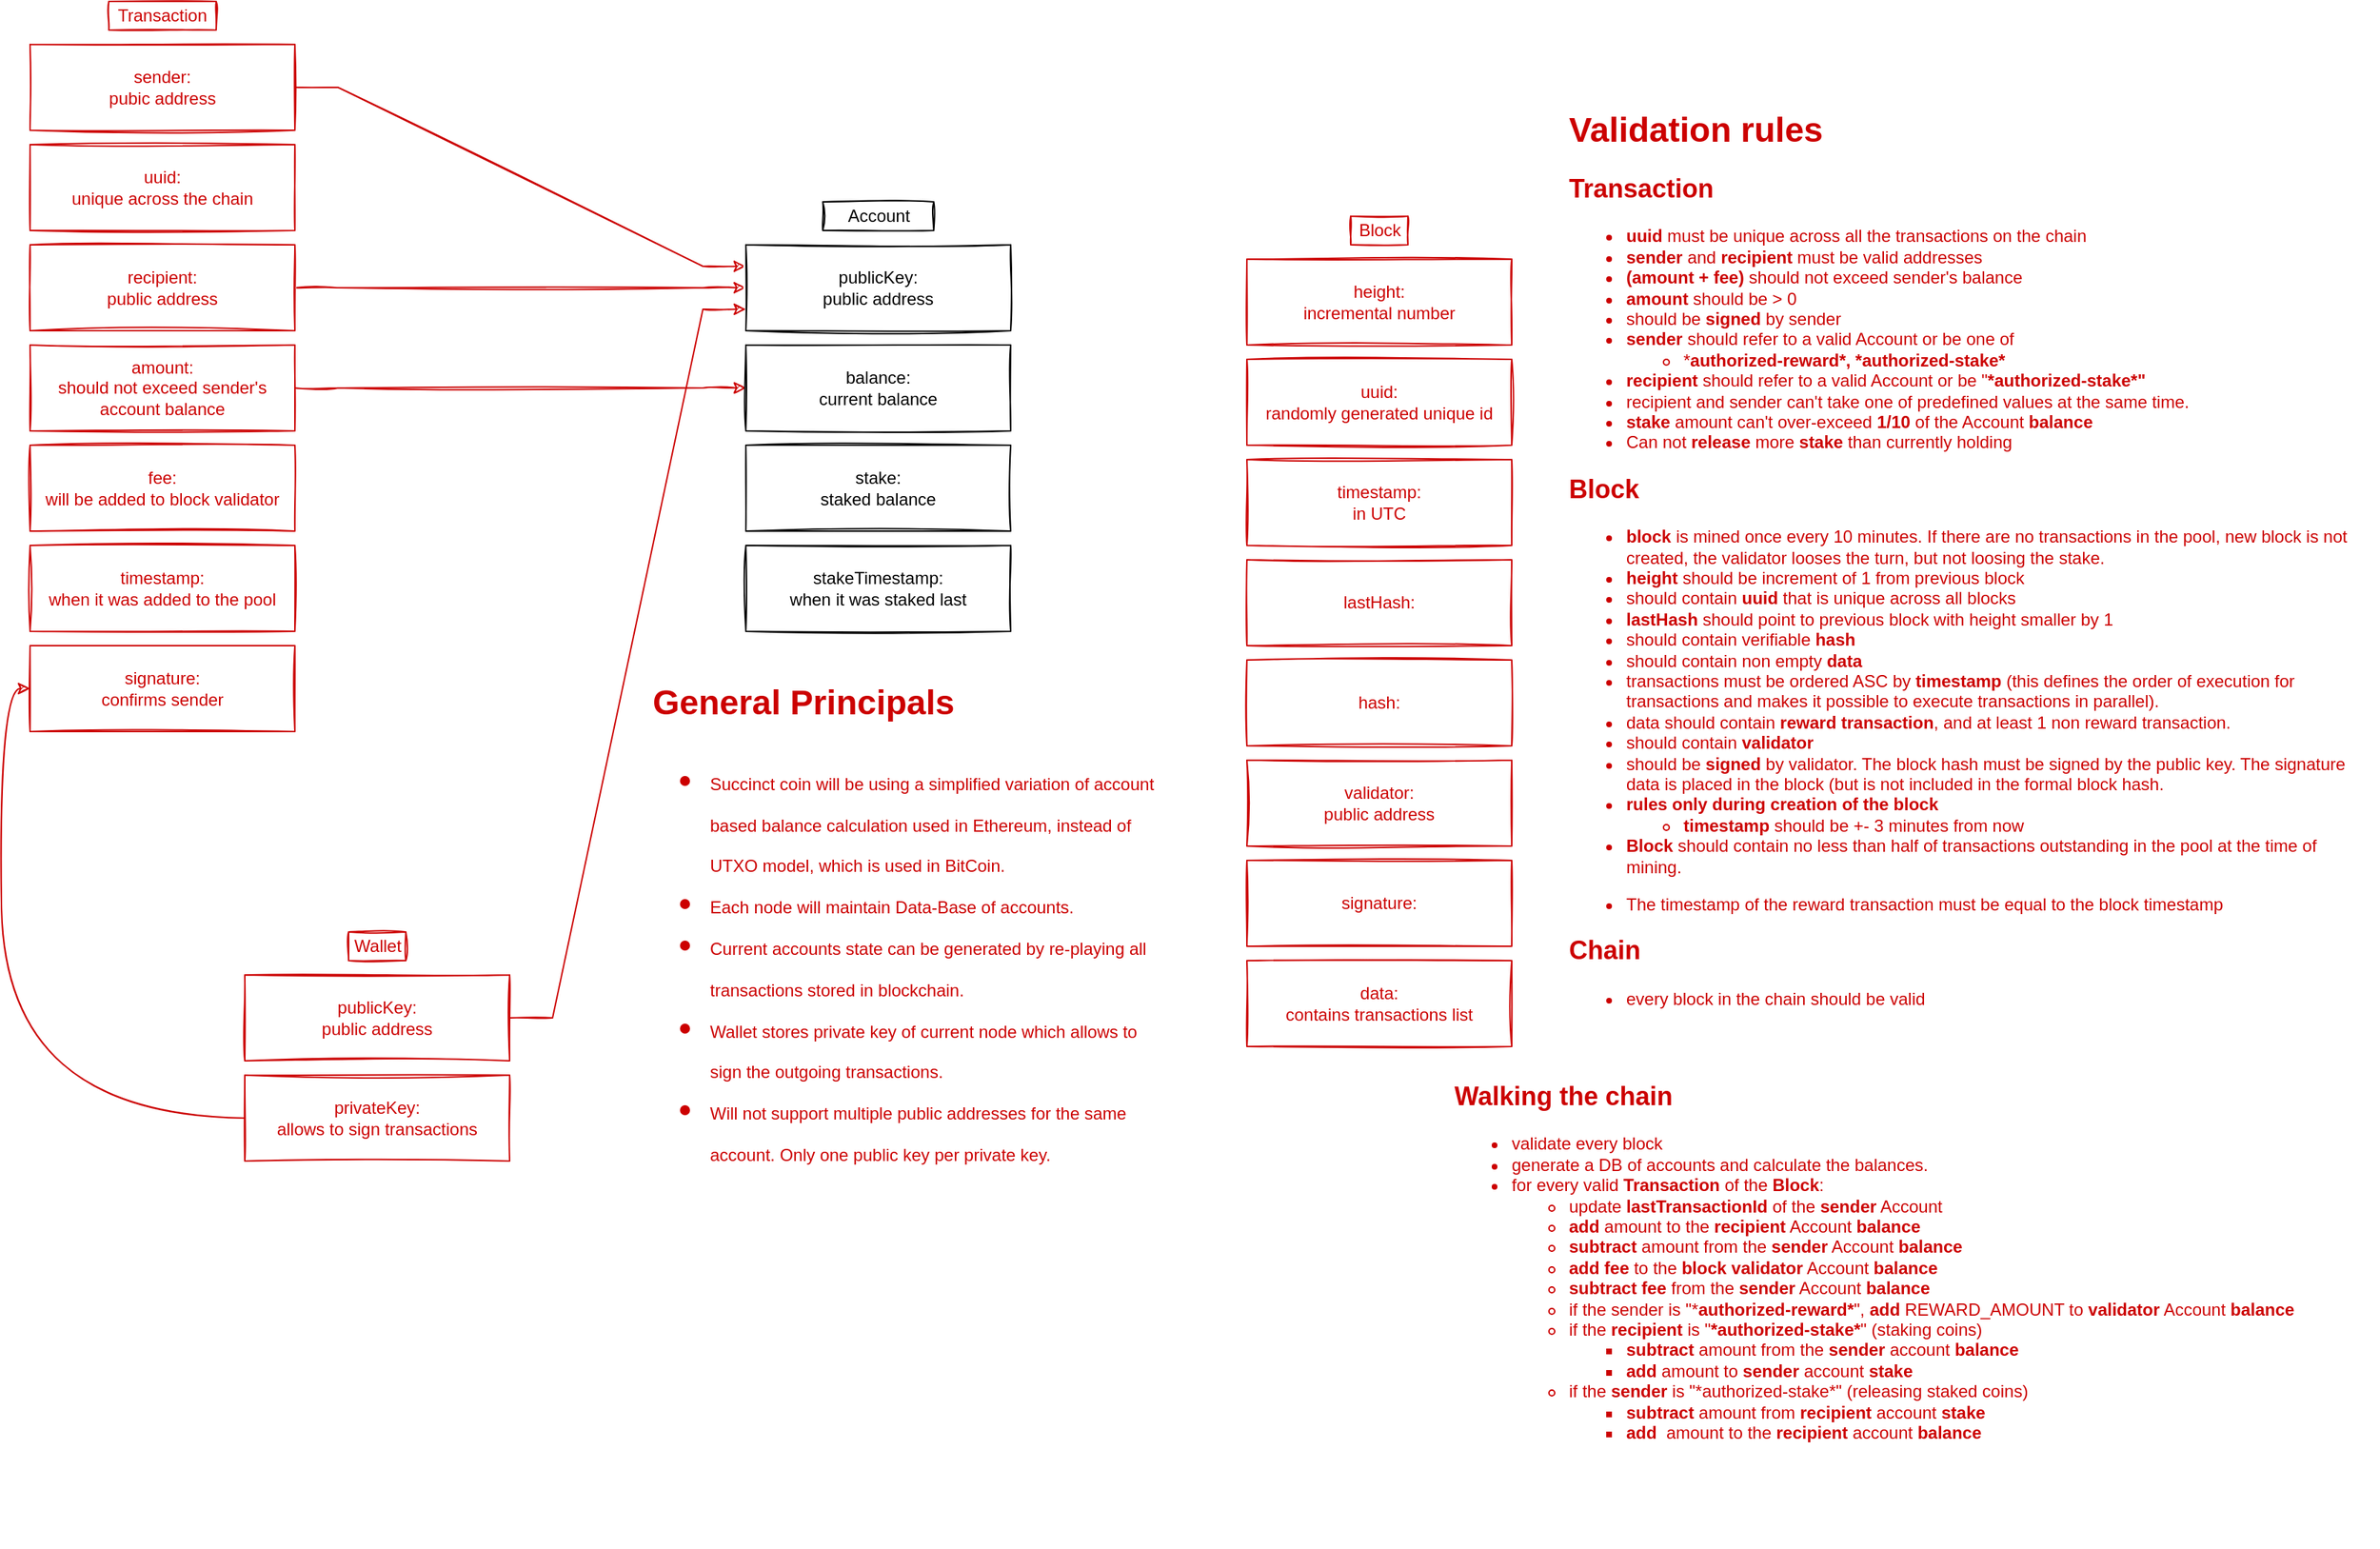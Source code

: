 <mxfile version="13.5.3" type="github">
  <diagram id="UOPjFhgSH-NBCn5mMsvi" name="Page-1">
    <mxGraphModel dx="1240" dy="803" grid="1" gridSize="10" guides="1" tooltips="1" connect="1" arrows="1" fold="1" page="1" pageScale="1" pageWidth="850" pageHeight="1100" math="0" shadow="0">
      <root>
        <mxCell id="0" />
        <mxCell id="1" parent="0" />
        <mxCell id="68P404522QT9SfdU48aJ-20" style="edgeStyle=entityRelationEdgeStyle;rounded=0;sketch=1;orthogonalLoop=1;jettySize=auto;html=1;entryX=0;entryY=0.25;entryDx=0;entryDy=0;strokeColor=#CC0000;fontColor=#CC0000;" parent="1" source="68P404522QT9SfdU48aJ-1" target="68P404522QT9SfdU48aJ-11" edge="1">
          <mxGeometry relative="1" as="geometry" />
        </mxCell>
        <mxCell id="68P404522QT9SfdU48aJ-1" value="sender:&lt;br&gt;pubic address" style="rounded=0;whiteSpace=wrap;html=1;sketch=1;strokeColor=#CC0000;fontColor=#CC0000;" parent="1" vertex="1">
          <mxGeometry x="50" y="40" width="185" height="60" as="geometry" />
        </mxCell>
        <mxCell id="68P404522QT9SfdU48aJ-21" style="edgeStyle=entityRelationEdgeStyle;rounded=0;sketch=1;orthogonalLoop=1;jettySize=auto;html=1;exitX=1;exitY=0.5;exitDx=0;exitDy=0;entryX=0;entryY=0.5;entryDx=0;entryDy=0;strokeColor=#CC0000;fontColor=#CC0000;" parent="1" source="68P404522QT9SfdU48aJ-2" target="68P404522QT9SfdU48aJ-11" edge="1">
          <mxGeometry relative="1" as="geometry" />
        </mxCell>
        <mxCell id="68P404522QT9SfdU48aJ-2" value="recipient:&lt;br&gt;public address" style="rounded=0;whiteSpace=wrap;html=1;sketch=1;strokeColor=#CC0000;fontColor=#CC0000;" parent="1" vertex="1">
          <mxGeometry x="50" y="180" width="185" height="60" as="geometry" />
        </mxCell>
        <mxCell id="68P404522QT9SfdU48aJ-23" style="edgeStyle=entityRelationEdgeStyle;rounded=0;sketch=1;orthogonalLoop=1;jettySize=auto;html=1;exitX=1;exitY=0.5;exitDx=0;exitDy=0;entryX=0;entryY=0.5;entryDx=0;entryDy=0;strokeColor=#CC0000;fontColor=#CC0000;" parent="1" source="68P404522QT9SfdU48aJ-3" target="68P404522QT9SfdU48aJ-12" edge="1">
          <mxGeometry relative="1" as="geometry" />
        </mxCell>
        <mxCell id="68P404522QT9SfdU48aJ-3" value="amount:&lt;br&gt;should not exceed sender&#39;s account balance" style="rounded=0;whiteSpace=wrap;html=1;sketch=1;strokeColor=#CC0000;fontColor=#CC0000;" parent="1" vertex="1">
          <mxGeometry x="50" y="250" width="185" height="60" as="geometry" />
        </mxCell>
        <mxCell id="68P404522QT9SfdU48aJ-7" value="signature:&lt;br&gt;confirms sender" style="rounded=0;whiteSpace=wrap;html=1;sketch=1;strokeColor=#CC0000;fontColor=#CC0000;" parent="1" vertex="1">
          <mxGeometry x="50" y="460" width="185" height="60" as="geometry" />
        </mxCell>
        <mxCell id="68P404522QT9SfdU48aJ-9" value="Transaction" style="text;html=1;fillColor=none;align=center;verticalAlign=middle;whiteSpace=wrap;rounded=0;sketch=1;strokeColor=#CC0000;fontColor=#CC0000;" parent="1" vertex="1">
          <mxGeometry x="105" y="10" width="75" height="20" as="geometry" />
        </mxCell>
        <mxCell id="68P404522QT9SfdU48aJ-10" value="Account" style="text;html=1;fillColor=none;align=center;verticalAlign=middle;whiteSpace=wrap;rounded=0;sketch=1;strokeColor=#000000;" parent="1" vertex="1">
          <mxGeometry x="603.75" y="150" width="77.5" height="20" as="geometry" />
        </mxCell>
        <mxCell id="68P404522QT9SfdU48aJ-11" value="publicKey:&lt;br&gt;public address" style="rounded=0;whiteSpace=wrap;html=1;sketch=1;" parent="1" vertex="1">
          <mxGeometry x="550" y="180" width="185" height="60" as="geometry" />
        </mxCell>
        <mxCell id="68P404522QT9SfdU48aJ-12" value="balance:&lt;br&gt;current balance" style="rounded=0;whiteSpace=wrap;html=1;sketch=1;" parent="1" vertex="1">
          <mxGeometry x="550" y="250" width="185" height="60" as="geometry" />
        </mxCell>
        <mxCell id="68P404522QT9SfdU48aJ-14" value="Wallet" style="text;html=1;fillColor=none;align=center;verticalAlign=middle;whiteSpace=wrap;rounded=0;sketch=1;strokeColor=#CC0000;fontColor=#CC0000;" parent="1" vertex="1">
          <mxGeometry x="272.5" y="660" width="40" height="20" as="geometry" />
        </mxCell>
        <mxCell id="68P404522QT9SfdU48aJ-18" style="edgeStyle=entityRelationEdgeStyle;rounded=0;orthogonalLoop=1;jettySize=auto;html=1;exitX=1;exitY=0.5;exitDx=0;exitDy=0;entryX=0;entryY=0.75;entryDx=0;entryDy=0;sketch=1;strokeColor=#CC0000;fontColor=#CC0000;" parent="1" source="68P404522QT9SfdU48aJ-15" target="68P404522QT9SfdU48aJ-11" edge="1">
          <mxGeometry relative="1" as="geometry" />
        </mxCell>
        <mxCell id="68P404522QT9SfdU48aJ-15" value="publicKey:&lt;br&gt;public address" style="rounded=0;whiteSpace=wrap;html=1;sketch=1;strokeColor=#CC0000;fontColor=#CC0000;" parent="1" vertex="1">
          <mxGeometry x="200" y="690" width="185" height="60" as="geometry" />
        </mxCell>
        <mxCell id="68P404522QT9SfdU48aJ-24" style="rounded=0;sketch=1;orthogonalLoop=1;jettySize=auto;html=1;exitX=0;exitY=0.5;exitDx=0;exitDy=0;entryX=0;entryY=0.5;entryDx=0;entryDy=0;edgeStyle=orthogonalEdgeStyle;curved=1;strokeColor=#CC0000;fontColor=#CC0000;" parent="1" source="68P404522QT9SfdU48aJ-16" target="68P404522QT9SfdU48aJ-7" edge="1">
          <mxGeometry relative="1" as="geometry" />
        </mxCell>
        <mxCell id="68P404522QT9SfdU48aJ-16" value="privateKey:&lt;br&gt;allows to sign transactions" style="rounded=0;whiteSpace=wrap;html=1;sketch=1;strokeColor=#CC0000;fontColor=#CC0000;" parent="1" vertex="1">
          <mxGeometry x="200" y="760" width="185" height="60" as="geometry" />
        </mxCell>
        <mxCell id="68P404522QT9SfdU48aJ-25" value="&lt;h1&gt;&lt;span&gt;General Principals&lt;/span&gt;&lt;/h1&gt;&lt;h1&gt;&lt;ul&gt;&lt;li&gt;&lt;span style=&quot;font-size: 12px ; font-weight: 400&quot;&gt;Succinct coin will be using a simplified variation of account based balance calculation used in Ethereum, instead of UTXO model, which is used in BitCoin.&lt;/span&gt;&lt;/li&gt;&lt;li&gt;&lt;span style=&quot;font-size: 12px ; font-weight: 400&quot;&gt;Each node will maintain Data-Base of accounts.&lt;/span&gt;&lt;br&gt;&lt;/li&gt;&lt;li&gt;&lt;span style=&quot;font-size: 12px ; font-weight: 400&quot;&gt;Current accounts state can be generated by re-playing all transactions stored in blockchain.&lt;/span&gt;&lt;/li&gt;&lt;li&gt;&lt;span style=&quot;font-size: 12px ; font-weight: 400&quot;&gt;Wallet stores private key of current node which allows to sign the outgoing transactions.&lt;/span&gt;&lt;/li&gt;&lt;li&gt;&lt;span style=&quot;font-size: 12px ; font-weight: 400&quot;&gt;Will not support multiple public addresses for the same account. Only one public key per private key.&lt;/span&gt;&lt;/li&gt;&lt;/ul&gt;&lt;/h1&gt;" style="text;html=1;fillColor=none;spacing=5;spacingTop=-20;whiteSpace=wrap;overflow=hidden;rounded=0;sketch=1;fontColor=#CC0000;" parent="1" vertex="1">
          <mxGeometry x="480" y="480" width="360" height="550" as="geometry" />
        </mxCell>
        <mxCell id="68P404522QT9SfdU48aJ-26" value="fee:&lt;br&gt;will be added to block validator" style="rounded=0;whiteSpace=wrap;html=1;sketch=1;strokeColor=#CC0000;fontColor=#CC0000;" parent="1" vertex="1">
          <mxGeometry x="50" y="320" width="185" height="60" as="geometry" />
        </mxCell>
        <mxCell id="4BtgNt3Qppy4Z63vOar--2" value="stake:&lt;br&gt;staked balance" style="rounded=0;whiteSpace=wrap;html=1;sketch=1;" vertex="1" parent="1">
          <mxGeometry x="550" y="320" width="185" height="60" as="geometry" />
        </mxCell>
        <mxCell id="4BtgNt3Qppy4Z63vOar--3" value="height:&lt;br&gt;incremental number" style="rounded=0;whiteSpace=wrap;html=1;sketch=1;strokeColor=#CC0000;fontColor=#CC0000;" vertex="1" parent="1">
          <mxGeometry x="900" y="190" width="185" height="60" as="geometry" />
        </mxCell>
        <mxCell id="4BtgNt3Qppy4Z63vOar--4" value="Block" style="text;html=1;fillColor=none;align=center;verticalAlign=middle;whiteSpace=wrap;rounded=0;sketch=1;strokeColor=#CC0000;fontColor=#CC0000;" vertex="1" parent="1">
          <mxGeometry x="972.5" y="160" width="40" height="20" as="geometry" />
        </mxCell>
        <mxCell id="4BtgNt3Qppy4Z63vOar--5" value="uuid:&lt;br&gt;randomly generated unique id" style="rounded=0;whiteSpace=wrap;html=1;sketch=1;strokeColor=#CC0000;fontColor=#CC0000;" vertex="1" parent="1">
          <mxGeometry x="900" y="260" width="185" height="60" as="geometry" />
        </mxCell>
        <mxCell id="4BtgNt3Qppy4Z63vOar--6" value="timestamp:&lt;br&gt;in UTC" style="rounded=0;whiteSpace=wrap;html=1;sketch=1;strokeColor=#CC0000;fontColor=#CC0000;" vertex="1" parent="1">
          <mxGeometry x="900" y="330" width="185" height="60" as="geometry" />
        </mxCell>
        <mxCell id="4BtgNt3Qppy4Z63vOar--7" value="lastHash:" style="rounded=0;whiteSpace=wrap;html=1;sketch=1;strokeColor=#CC0000;fontColor=#CC0000;" vertex="1" parent="1">
          <mxGeometry x="900" y="400" width="185" height="60" as="geometry" />
        </mxCell>
        <mxCell id="4BtgNt3Qppy4Z63vOar--8" value="hash:" style="rounded=0;whiteSpace=wrap;html=1;sketch=1;strokeColor=#CC0000;fontColor=#CC0000;" vertex="1" parent="1">
          <mxGeometry x="900" y="470" width="185" height="60" as="geometry" />
        </mxCell>
        <mxCell id="4BtgNt3Qppy4Z63vOar--9" value="validator:&lt;br&gt;public address" style="rounded=0;whiteSpace=wrap;html=1;sketch=1;strokeColor=#CC0000;fontColor=#CC0000;" vertex="1" parent="1">
          <mxGeometry x="900" y="540" width="185" height="60" as="geometry" />
        </mxCell>
        <mxCell id="4BtgNt3Qppy4Z63vOar--10" value="signature:" style="rounded=0;whiteSpace=wrap;html=1;sketch=1;strokeColor=#CC0000;fontColor=#CC0000;" vertex="1" parent="1">
          <mxGeometry x="900" y="610" width="185" height="60" as="geometry" />
        </mxCell>
        <mxCell id="4BtgNt3Qppy4Z63vOar--11" value="data:&lt;br&gt;contains transactions list" style="rounded=0;whiteSpace=wrap;html=1;sketch=1;strokeColor=#CC0000;fontColor=#CC0000;" vertex="1" parent="1">
          <mxGeometry x="900" y="680" width="185" height="60" as="geometry" />
        </mxCell>
        <mxCell id="4BtgNt3Qppy4Z63vOar--12" value="&lt;h1&gt;Validation rules&lt;/h1&gt;&lt;h2&gt;Transaction&lt;/h2&gt;&lt;div&gt;&lt;ul&gt;&lt;li&gt;&lt;b&gt;uuid&lt;/b&gt; must be unique across all the transactions on the chain&lt;/li&gt;&lt;li&gt;&lt;b&gt;sender&lt;/b&gt; and &lt;b&gt;recipient&lt;/b&gt; must be valid addresses&lt;/li&gt;&lt;li&gt;&lt;b&gt;(amount + fee)&lt;/b&gt;&lt;span&gt; should not exceed sender&#39;s balance&lt;/span&gt;&lt;br&gt;&lt;/li&gt;&lt;li&gt;&lt;b&gt;amount&lt;/b&gt; should be &amp;gt; 0&lt;/li&gt;&lt;li&gt;should be &lt;b&gt;signed&lt;/b&gt; by sender&lt;/li&gt;&lt;li&gt;&lt;b&gt;sender&lt;/b&gt; should refer to a valid Account or be one of&lt;/li&gt;&lt;ul&gt;&lt;li&gt;*&lt;b&gt;authorized-reward*,&amp;nbsp;&lt;/b&gt;&lt;b&gt;*authorized-stake*&lt;/b&gt;&lt;br&gt;&lt;/li&gt;&lt;/ul&gt;&lt;li&gt;&lt;b&gt;recipient &lt;/b&gt;should refer to a valid Account or be &quot;&lt;b&gt;*authorized-stake*&quot;&lt;/b&gt;&lt;/li&gt;&lt;li&gt;recipient and sender can&#39;t take one of predefined values at the same time.&lt;/li&gt;&lt;li&gt;&lt;b&gt;stake &lt;/b&gt;amount can&#39;t over-exceed &lt;b&gt;1/10&lt;/b&gt; of the Account &lt;b&gt;balance&lt;/b&gt;&lt;/li&gt;&lt;li&gt;Can not &lt;b&gt;release&lt;/b&gt; more &lt;b&gt;stake&lt;/b&gt; than currently holding&lt;/li&gt;&lt;/ul&gt;&lt;/div&gt;&lt;h2&gt;Block&lt;/h2&gt;&lt;div&gt;&lt;ul&gt;&lt;li&gt;&lt;b&gt;block &lt;/b&gt;is mined once every 10 minutes. If there are no transactions in the pool, new block is not created, the validator looses the turn, but not loosing the stake.&lt;/li&gt;&lt;li&gt;&lt;b&gt;height&lt;/b&gt; should be increment of 1 from previous block&lt;/li&gt;&lt;li&gt;should contain &lt;b&gt;uuid &lt;/b&gt;that is unique across all blocks&lt;/li&gt;&lt;li&gt;&lt;b&gt;lastHash&lt;/b&gt; should point to previous block with height smaller by 1&lt;/li&gt;&lt;li&gt;should contain verifiable &lt;b&gt;hash&lt;/b&gt;&lt;/li&gt;&lt;li&gt;should contain non empty &lt;b&gt;data&lt;/b&gt;&amp;nbsp;&amp;nbsp;&lt;/li&gt;&lt;li&gt;transactions must be ordered ASC by &lt;b&gt;timestamp &lt;/b&gt;(this defines the order of execution for transactions and makes it possible to execute transactions in parallel).&lt;/li&gt;&lt;li&gt;data should contain &lt;b&gt;reward transaction&lt;/b&gt;, and at least 1 non reward transaction.&lt;/li&gt;&lt;li&gt;should contain &lt;b&gt;validator&lt;/b&gt;&lt;/li&gt;&lt;li&gt;should be &lt;b&gt;signed&lt;/b&gt; by validator. The block hash must be signed by the public key. The signature data is placed in the block (but is not included in the formal block hash.&lt;/li&gt;&lt;li&gt;&lt;b&gt;rules only during creation of the block&lt;/b&gt;&lt;/li&gt;&lt;ul&gt;&lt;li&gt;&lt;b&gt;timestamp&lt;/b&gt; should be +- 3 minutes from now&lt;/li&gt;&lt;/ul&gt;&lt;li&gt;&lt;b&gt;Block &lt;/b&gt;should contain no less than half of transactions outstanding in the pool at the time of mining.&lt;/li&gt;&lt;/ul&gt;&lt;p&gt;&lt;/p&gt;&lt;ul&gt;&lt;li&gt;&lt;span style=&quot;background-color: rgb(255 , 255 , 255)&quot;&gt;&lt;font style=&quot;font-size: 12px&quot;&gt;The timestamp of the reward transaction must be equal to the block timestamp&lt;/font&gt;&lt;/span&gt;&lt;/li&gt;&lt;/ul&gt;&lt;p&gt;&lt;/p&gt;&lt;/div&gt;&lt;h2&gt;Chain&lt;/h2&gt;&lt;div&gt;&lt;ul&gt;&lt;li&gt;every block in the chain should be valid&lt;/li&gt;&lt;/ul&gt;&lt;div&gt;&lt;br&gt;&lt;/div&gt;&lt;/div&gt;&lt;h2&gt;&lt;br&gt;&lt;/h2&gt;" style="text;html=1;fillColor=none;spacing=5;spacingTop=-20;whiteSpace=wrap;overflow=hidden;rounded=0;sketch=1;fontColor=#CC0000;" vertex="1" parent="1">
          <mxGeometry x="1120" y="80" width="560" height="660" as="geometry" />
        </mxCell>
        <mxCell id="4BtgNt3Qppy4Z63vOar--13" value="&lt;h2&gt;Walking the chain&lt;/h2&gt;&lt;p&gt;&lt;/p&gt;&lt;ul&gt;&lt;li&gt;validate every block&lt;/li&gt;&lt;li&gt;generate a DB of accounts and calculate the balances.&lt;/li&gt;&lt;li&gt;for every valid &lt;b&gt;Transaction&lt;/b&gt; of the &lt;b&gt;Block&lt;/b&gt;:&lt;/li&gt;&lt;ul&gt;&lt;li&gt;update &lt;b&gt;lastTransactionId&lt;/b&gt; of the &lt;b&gt;sender&lt;/b&gt; Account&lt;/li&gt;&lt;li&gt;&lt;b&gt;add&lt;/b&gt; amount to the &lt;b&gt;recipient&lt;/b&gt; Account &lt;b&gt;balance&lt;/b&gt;&lt;/li&gt;&lt;li&gt;&lt;b&gt;subtract&lt;/b&gt; amount from the &lt;b&gt;sender&lt;/b&gt; Account &lt;b&gt;balance&lt;/b&gt;&lt;/li&gt;&lt;li&gt;&lt;b&gt;add fee&lt;/b&gt; to the &lt;b&gt;block validator&lt;/b&gt; Account &lt;b&gt;balance&lt;/b&gt;&lt;/li&gt;&lt;li&gt;&lt;b&gt;subtract fee&lt;/b&gt; from the &lt;b&gt;sender&lt;/b&gt; Account &lt;b&gt;balance&lt;/b&gt;&lt;/li&gt;&lt;li&gt;if the sender is &quot;*&lt;b&gt;authorized-reward*&lt;/b&gt;&quot;, &lt;b&gt;add&lt;/b&gt; REWARD_AMOUNT to &lt;b&gt;validator&lt;/b&gt; Account &lt;b&gt;balance&lt;/b&gt;&lt;/li&gt;&lt;li&gt;if the &lt;b&gt;recipient&lt;/b&gt;&amp;nbsp;is &quot;&lt;b&gt;*authorized-stake*&lt;/b&gt;&quot; (staking coins)&lt;/li&gt;&lt;ul&gt;&lt;li&gt;&lt;b&gt;subtract&lt;/b&gt; amount from the &lt;b&gt;sender&lt;/b&gt; account &lt;b&gt;balance&amp;nbsp;&lt;/b&gt;&lt;/li&gt;&lt;li&gt;&lt;b&gt;add&lt;/b&gt; amount to &lt;b&gt;sender&lt;/b&gt; account &lt;b&gt;stake&lt;/b&gt;&lt;/li&gt;&lt;/ul&gt;&lt;li&gt;if the &lt;b&gt;sender&amp;nbsp;&lt;/b&gt;is &quot;*authorized-stake*&quot; (releasing staked coins)&lt;/li&gt;&lt;ul&gt;&lt;li&gt;&lt;b&gt;subtract&lt;/b&gt; amount from &lt;b&gt;recipient&lt;/b&gt; account &lt;b&gt;stake&lt;/b&gt;&lt;/li&gt;&lt;li&gt;&lt;b&gt;add&lt;/b&gt;&amp;nbsp; amount to the &lt;b&gt;recipient&lt;/b&gt; account &lt;b&gt;balance&amp;nbsp;&lt;/b&gt;&lt;/li&gt;&lt;/ul&gt;&lt;/ul&gt;&lt;/ul&gt;&lt;p&gt;&lt;/p&gt;&lt;div&gt;&lt;br style=&quot;font-family: helvetica; font-size: 12px; font-style: normal; font-weight: 400; letter-spacing: normal; text-align: left; text-indent: 0px; text-transform: none; word-spacing: 0px; background-color: rgb(248, 249, 250);&quot;&gt;&lt;/div&gt;" style="text;html=1;fillColor=none;spacing=5;spacingTop=-20;whiteSpace=wrap;overflow=hidden;rounded=0;fontColor=#CC0000;" vertex="1" parent="1">
          <mxGeometry x="1040" y="760" width="650" height="330" as="geometry" />
        </mxCell>
        <mxCell id="4BtgNt3Qppy4Z63vOar--14" value="stakeTimestamp:&lt;br&gt;when it was staked last" style="rounded=0;whiteSpace=wrap;html=1;sketch=1;" vertex="1" parent="1">
          <mxGeometry x="550" y="390" width="185" height="60" as="geometry" />
        </mxCell>
        <mxCell id="4BtgNt3Qppy4Z63vOar--15" value="&lt;font color=&quot;#cc0000&quot;&gt;timestamp:&lt;br&gt;when it was added to the pool&lt;/font&gt;" style="rounded=0;whiteSpace=wrap;html=1;sketch=1;strokeColor=#CC0000;" vertex="1" parent="1">
          <mxGeometry x="50" y="390" width="185" height="60" as="geometry" />
        </mxCell>
        <mxCell id="4BtgNt3Qppy4Z63vOar--16" value="uuid:&lt;br&gt;unique across the chain" style="rounded=0;whiteSpace=wrap;html=1;sketch=1;strokeColor=#CC0000;fontColor=#CC0000;" vertex="1" parent="1">
          <mxGeometry x="50" y="110" width="185" height="60" as="geometry" />
        </mxCell>
      </root>
    </mxGraphModel>
  </diagram>
</mxfile>
